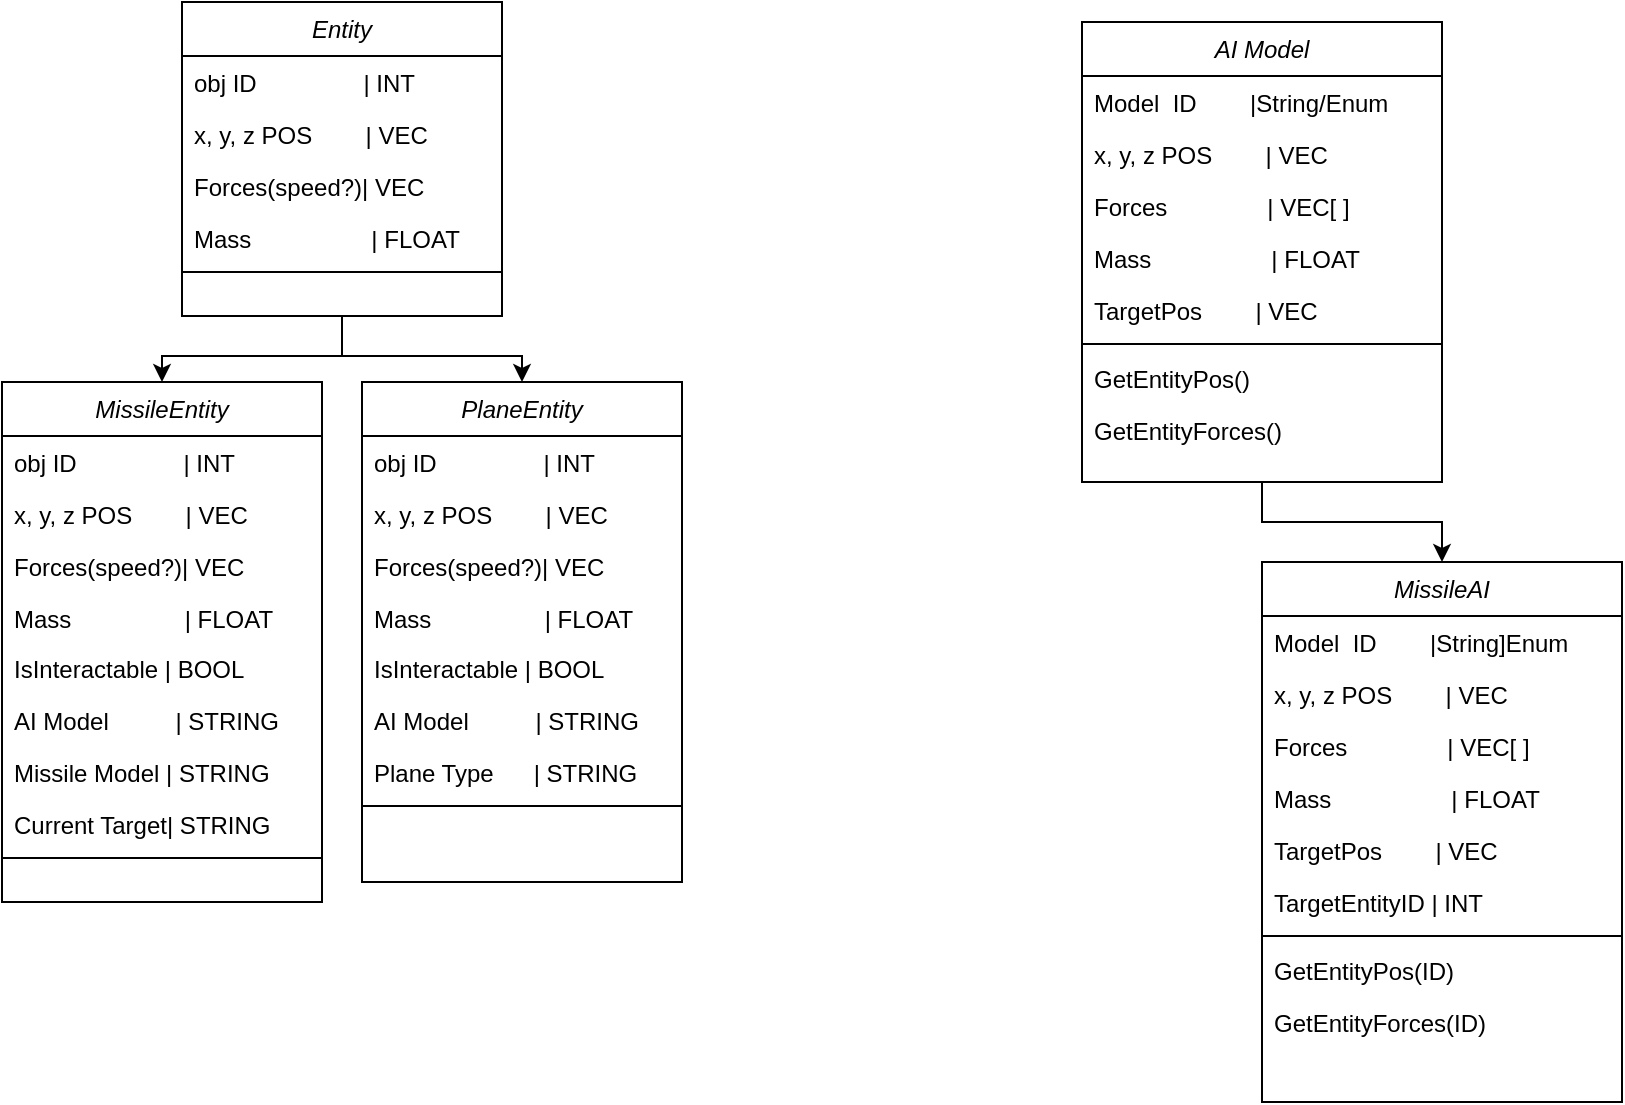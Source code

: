 <mxfile version="26.0.16">
  <diagram id="C5RBs43oDa-KdzZeNtuy" name="Page-1">
    <mxGraphModel dx="928" dy="856" grid="1" gridSize="10" guides="1" tooltips="1" connect="1" arrows="1" fold="1" page="1" pageScale="1" pageWidth="827" pageHeight="1169" math="0" shadow="0">
      <root>
        <mxCell id="WIyWlLk6GJQsqaUBKTNV-0" />
        <mxCell id="WIyWlLk6GJQsqaUBKTNV-1" parent="WIyWlLk6GJQsqaUBKTNV-0" />
        <mxCell id="bkSFHYhMIdfPR8Mfj6FK-20" style="edgeStyle=orthogonalEdgeStyle;rounded=0;orthogonalLoop=1;jettySize=auto;html=1;exitX=0.5;exitY=1;exitDx=0;exitDy=0;entryX=0.5;entryY=0;entryDx=0;entryDy=0;" parent="WIyWlLk6GJQsqaUBKTNV-1" source="zkfFHV4jXpPFQw0GAbJ--0" target="bkSFHYhMIdfPR8Mfj6FK-11" edge="1">
          <mxGeometry relative="1" as="geometry" />
        </mxCell>
        <mxCell id="bkSFHYhMIdfPR8Mfj6FK-30" style="edgeStyle=orthogonalEdgeStyle;rounded=0;orthogonalLoop=1;jettySize=auto;html=1;entryX=0.5;entryY=0;entryDx=0;entryDy=0;" parent="WIyWlLk6GJQsqaUBKTNV-1" source="zkfFHV4jXpPFQw0GAbJ--0" target="bkSFHYhMIdfPR8Mfj6FK-21" edge="1">
          <mxGeometry relative="1" as="geometry" />
        </mxCell>
        <mxCell id="zkfFHV4jXpPFQw0GAbJ--0" value="Entity&#xa;" style="swimlane;fontStyle=2;align=center;verticalAlign=top;childLayout=stackLayout;horizontal=1;startSize=27;horizontalStack=0;resizeParent=1;resizeLast=0;collapsible=1;marginBottom=0;rounded=0;shadow=0;strokeWidth=1;" parent="WIyWlLk6GJQsqaUBKTNV-1" vertex="1">
          <mxGeometry x="100" y="20" width="160" height="157" as="geometry">
            <mxRectangle x="210" y="133" width="160" height="26" as="alternateBounds" />
          </mxGeometry>
        </mxCell>
        <mxCell id="bkSFHYhMIdfPR8Mfj6FK-34" value="obj ID                | INT" style="text;align=left;verticalAlign=top;spacingLeft=4;spacingRight=4;overflow=hidden;rotatable=0;points=[[0,0.5],[1,0.5]];portConstraint=eastwest;rounded=0;shadow=0;html=0;" parent="zkfFHV4jXpPFQw0GAbJ--0" vertex="1">
          <mxGeometry y="27" width="160" height="26" as="geometry" />
        </mxCell>
        <mxCell id="bkSFHYhMIdfPR8Mfj6FK-17" value="x, y, z POS        | VEC" style="text;align=left;verticalAlign=top;spacingLeft=4;spacingRight=4;overflow=hidden;rotatable=0;points=[[0,0.5],[1,0.5]];portConstraint=eastwest;" parent="zkfFHV4jXpPFQw0GAbJ--0" vertex="1">
          <mxGeometry y="53" width="160" height="26" as="geometry" />
        </mxCell>
        <mxCell id="bkSFHYhMIdfPR8Mfj6FK-18" value="Forces(speed?)| VEC" style="text;align=left;verticalAlign=top;spacingLeft=4;spacingRight=4;overflow=hidden;rotatable=0;points=[[0,0.5],[1,0.5]];portConstraint=eastwest;rounded=0;shadow=0;html=0;" parent="zkfFHV4jXpPFQw0GAbJ--0" vertex="1">
          <mxGeometry y="79" width="160" height="26" as="geometry" />
        </mxCell>
        <mxCell id="zkfFHV4jXpPFQw0GAbJ--3" value="Mass                  | FLOAT&#xa;" style="text;align=left;verticalAlign=top;spacingLeft=4;spacingRight=4;overflow=hidden;rotatable=0;points=[[0,0.5],[1,0.5]];portConstraint=eastwest;rounded=0;shadow=0;html=0;" parent="zkfFHV4jXpPFQw0GAbJ--0" vertex="1">
          <mxGeometry y="105" width="160" height="26" as="geometry" />
        </mxCell>
        <mxCell id="bkSFHYhMIdfPR8Mfj6FK-37" value="" style="line;html=1;strokeWidth=1;align=left;verticalAlign=middle;spacingTop=-1;spacingLeft=3;spacingRight=3;rotatable=0;labelPosition=right;points=[];portConstraint=eastwest;" parent="zkfFHV4jXpPFQw0GAbJ--0" vertex="1">
          <mxGeometry y="131" width="160" height="8" as="geometry" />
        </mxCell>
        <mxCell id="bkSFHYhMIdfPR8Mfj6FK-11" value="PlaneEntity&#xa;" style="swimlane;fontStyle=2;align=center;verticalAlign=top;childLayout=stackLayout;horizontal=1;startSize=27;horizontalStack=0;resizeParent=1;resizeLast=0;collapsible=1;marginBottom=0;rounded=0;shadow=0;strokeWidth=1;" parent="WIyWlLk6GJQsqaUBKTNV-1" vertex="1">
          <mxGeometry x="190" y="210" width="160" height="250" as="geometry">
            <mxRectangle x="210" y="133" width="160" height="26" as="alternateBounds" />
          </mxGeometry>
        </mxCell>
        <mxCell id="bkSFHYhMIdfPR8Mfj6FK-35" value="obj ID                | INT" style="text;align=left;verticalAlign=top;spacingLeft=4;spacingRight=4;overflow=hidden;rotatable=0;points=[[0,0.5],[1,0.5]];portConstraint=eastwest;rounded=0;shadow=0;html=0;" parent="bkSFHYhMIdfPR8Mfj6FK-11" vertex="1">
          <mxGeometry y="27" width="160" height="26" as="geometry" />
        </mxCell>
        <mxCell id="bkSFHYhMIdfPR8Mfj6FK-12" value="x, y, z POS        | VEC" style="text;align=left;verticalAlign=top;spacingLeft=4;spacingRight=4;overflow=hidden;rotatable=0;points=[[0,0.5],[1,0.5]];portConstraint=eastwest;" parent="bkSFHYhMIdfPR8Mfj6FK-11" vertex="1">
          <mxGeometry y="53" width="160" height="26" as="geometry" />
        </mxCell>
        <mxCell id="bkSFHYhMIdfPR8Mfj6FK-13" value="Forces(speed?)| VEC" style="text;align=left;verticalAlign=top;spacingLeft=4;spacingRight=4;overflow=hidden;rotatable=0;points=[[0,0.5],[1,0.5]];portConstraint=eastwest;rounded=0;shadow=0;html=0;" parent="bkSFHYhMIdfPR8Mfj6FK-11" vertex="1">
          <mxGeometry y="79" width="160" height="26" as="geometry" />
        </mxCell>
        <mxCell id="bkSFHYhMIdfPR8Mfj6FK-14" value="Mass                 | FLOAT&#xa;" style="text;align=left;verticalAlign=top;spacingLeft=4;spacingRight=4;overflow=hidden;rotatable=0;points=[[0,0.5],[1,0.5]];portConstraint=eastwest;rounded=0;shadow=0;html=0;" parent="bkSFHYhMIdfPR8Mfj6FK-11" vertex="1">
          <mxGeometry y="105" width="160" height="25" as="geometry" />
        </mxCell>
        <mxCell id="bkSFHYhMIdfPR8Mfj6FK-15" value="IsInteractable | BOOL" style="text;align=left;verticalAlign=top;spacingLeft=4;spacingRight=4;overflow=hidden;rotatable=0;points=[[0,0.5],[1,0.5]];portConstraint=eastwest;rounded=0;shadow=0;html=0;" parent="bkSFHYhMIdfPR8Mfj6FK-11" vertex="1">
          <mxGeometry y="130" width="160" height="26" as="geometry" />
        </mxCell>
        <mxCell id="bkSFHYhMIdfPR8Mfj6FK-16" value="AI Model          | STRING" style="text;align=left;verticalAlign=top;spacingLeft=4;spacingRight=4;overflow=hidden;rotatable=0;points=[[0,0.5],[1,0.5]];portConstraint=eastwest;rounded=0;shadow=0;html=0;" parent="bkSFHYhMIdfPR8Mfj6FK-11" vertex="1">
          <mxGeometry y="156" width="160" height="26" as="geometry" />
        </mxCell>
        <mxCell id="bkSFHYhMIdfPR8Mfj6FK-27" value="Plane Type      | STRING" style="text;align=left;verticalAlign=top;spacingLeft=4;spacingRight=4;overflow=hidden;rotatable=0;points=[[0,0.5],[1,0.5]];portConstraint=eastwest;rounded=0;shadow=0;html=0;" parent="bkSFHYhMIdfPR8Mfj6FK-11" vertex="1">
          <mxGeometry y="182" width="160" height="26" as="geometry" />
        </mxCell>
        <mxCell id="zkfFHV4jXpPFQw0GAbJ--4" value="" style="line;html=1;strokeWidth=1;align=left;verticalAlign=middle;spacingTop=-1;spacingLeft=3;spacingRight=3;rotatable=0;labelPosition=right;points=[];portConstraint=eastwest;" parent="bkSFHYhMIdfPR8Mfj6FK-11" vertex="1">
          <mxGeometry y="208" width="160" height="8" as="geometry" />
        </mxCell>
        <mxCell id="bkSFHYhMIdfPR8Mfj6FK-21" value="MissileEntity&#xa;&#xa;" style="swimlane;fontStyle=2;align=center;verticalAlign=top;childLayout=stackLayout;horizontal=1;startSize=27;horizontalStack=0;resizeParent=1;resizeLast=0;collapsible=1;marginBottom=0;rounded=0;shadow=0;strokeWidth=1;" parent="WIyWlLk6GJQsqaUBKTNV-1" vertex="1">
          <mxGeometry x="10" y="210" width="160" height="260" as="geometry">
            <mxRectangle x="210" y="133" width="160" height="26" as="alternateBounds" />
          </mxGeometry>
        </mxCell>
        <mxCell id="bkSFHYhMIdfPR8Mfj6FK-36" value="obj ID                | INT" style="text;align=left;verticalAlign=top;spacingLeft=4;spacingRight=4;overflow=hidden;rotatable=0;points=[[0,0.5],[1,0.5]];portConstraint=eastwest;rounded=0;shadow=0;html=0;" parent="bkSFHYhMIdfPR8Mfj6FK-21" vertex="1">
          <mxGeometry y="27" width="160" height="26" as="geometry" />
        </mxCell>
        <mxCell id="bkSFHYhMIdfPR8Mfj6FK-22" value="x, y, z POS        | VEC" style="text;align=left;verticalAlign=top;spacingLeft=4;spacingRight=4;overflow=hidden;rotatable=0;points=[[0,0.5],[1,0.5]];portConstraint=eastwest;" parent="bkSFHYhMIdfPR8Mfj6FK-21" vertex="1">
          <mxGeometry y="53" width="160" height="26" as="geometry" />
        </mxCell>
        <mxCell id="bkSFHYhMIdfPR8Mfj6FK-23" value="Forces(speed?)| VEC" style="text;align=left;verticalAlign=top;spacingLeft=4;spacingRight=4;overflow=hidden;rotatable=0;points=[[0,0.5],[1,0.5]];portConstraint=eastwest;rounded=0;shadow=0;html=0;" parent="bkSFHYhMIdfPR8Mfj6FK-21" vertex="1">
          <mxGeometry y="79" width="160" height="26" as="geometry" />
        </mxCell>
        <mxCell id="bkSFHYhMIdfPR8Mfj6FK-24" value="Mass                 | FLOAT&#xa;" style="text;align=left;verticalAlign=top;spacingLeft=4;spacingRight=4;overflow=hidden;rotatable=0;points=[[0,0.5],[1,0.5]];portConstraint=eastwest;rounded=0;shadow=0;html=0;" parent="bkSFHYhMIdfPR8Mfj6FK-21" vertex="1">
          <mxGeometry y="105" width="160" height="25" as="geometry" />
        </mxCell>
        <mxCell id="bkSFHYhMIdfPR8Mfj6FK-25" value="IsInteractable | BOOL" style="text;align=left;verticalAlign=top;spacingLeft=4;spacingRight=4;overflow=hidden;rotatable=0;points=[[0,0.5],[1,0.5]];portConstraint=eastwest;rounded=0;shadow=0;html=0;" parent="bkSFHYhMIdfPR8Mfj6FK-21" vertex="1">
          <mxGeometry y="130" width="160" height="26" as="geometry" />
        </mxCell>
        <mxCell id="bkSFHYhMIdfPR8Mfj6FK-26" value="AI Model          | STRING" style="text;align=left;verticalAlign=top;spacingLeft=4;spacingRight=4;overflow=hidden;rotatable=0;points=[[0,0.5],[1,0.5]];portConstraint=eastwest;rounded=0;shadow=0;html=0;" parent="bkSFHYhMIdfPR8Mfj6FK-21" vertex="1">
          <mxGeometry y="156" width="160" height="26" as="geometry" />
        </mxCell>
        <mxCell id="bkSFHYhMIdfPR8Mfj6FK-32" value="Missile Model | STRING" style="text;align=left;verticalAlign=top;spacingLeft=4;spacingRight=4;overflow=hidden;rotatable=0;points=[[0,0.5],[1,0.5]];portConstraint=eastwest;rounded=0;shadow=0;html=0;" parent="bkSFHYhMIdfPR8Mfj6FK-21" vertex="1">
          <mxGeometry y="182" width="160" height="26" as="geometry" />
        </mxCell>
        <mxCell id="bkSFHYhMIdfPR8Mfj6FK-33" value="Current Target| STRING&#xa;" style="text;align=left;verticalAlign=top;spacingLeft=4;spacingRight=4;overflow=hidden;rotatable=0;points=[[0,0.5],[1,0.5]];portConstraint=eastwest;rounded=0;shadow=0;html=0;" parent="bkSFHYhMIdfPR8Mfj6FK-21" vertex="1">
          <mxGeometry y="208" width="160" height="26" as="geometry" />
        </mxCell>
        <mxCell id="bkSFHYhMIdfPR8Mfj6FK-31" value="" style="line;html=1;strokeWidth=1;align=left;verticalAlign=middle;spacingTop=-1;spacingLeft=3;spacingRight=3;rotatable=0;labelPosition=right;points=[];portConstraint=eastwest;" parent="bkSFHYhMIdfPR8Mfj6FK-21" vertex="1">
          <mxGeometry y="234" width="160" height="8" as="geometry" />
        </mxCell>
        <mxCell id="bkSFHYhMIdfPR8Mfj6FK-38" value="AI Model" style="swimlane;fontStyle=2;align=center;verticalAlign=top;childLayout=stackLayout;horizontal=1;startSize=27;horizontalStack=0;resizeParent=1;resizeLast=0;collapsible=1;marginBottom=0;rounded=0;shadow=0;strokeWidth=1;" parent="WIyWlLk6GJQsqaUBKTNV-1" vertex="1">
          <mxGeometry x="550" y="30" width="180" height="230" as="geometry">
            <mxRectangle x="210" y="133" width="160" height="26" as="alternateBounds" />
          </mxGeometry>
        </mxCell>
        <mxCell id="bkSFHYhMIdfPR8Mfj6FK-39" value="Model  ID        |String/Enum" style="text;align=left;verticalAlign=top;spacingLeft=4;spacingRight=4;overflow=hidden;rotatable=0;points=[[0,0.5],[1,0.5]];portConstraint=eastwest;rounded=0;shadow=0;html=0;" parent="bkSFHYhMIdfPR8Mfj6FK-38" vertex="1">
          <mxGeometry y="27" width="180" height="26" as="geometry" />
        </mxCell>
        <mxCell id="bkSFHYhMIdfPR8Mfj6FK-40" value="x, y, z POS        | VEC" style="text;align=left;verticalAlign=top;spacingLeft=4;spacingRight=4;overflow=hidden;rotatable=0;points=[[0,0.5],[1,0.5]];portConstraint=eastwest;" parent="bkSFHYhMIdfPR8Mfj6FK-38" vertex="1">
          <mxGeometry y="53" width="180" height="26" as="geometry" />
        </mxCell>
        <mxCell id="bkSFHYhMIdfPR8Mfj6FK-41" value="Forces               | VEC[ ]" style="text;align=left;verticalAlign=top;spacingLeft=4;spacingRight=4;overflow=hidden;rotatable=0;points=[[0,0.5],[1,0.5]];portConstraint=eastwest;rounded=0;shadow=0;html=0;" parent="bkSFHYhMIdfPR8Mfj6FK-38" vertex="1">
          <mxGeometry y="79" width="180" height="26" as="geometry" />
        </mxCell>
        <mxCell id="bkSFHYhMIdfPR8Mfj6FK-42" value="Mass                  | FLOAT&#xa;" style="text;align=left;verticalAlign=top;spacingLeft=4;spacingRight=4;overflow=hidden;rotatable=0;points=[[0,0.5],[1,0.5]];portConstraint=eastwest;rounded=0;shadow=0;html=0;" parent="bkSFHYhMIdfPR8Mfj6FK-38" vertex="1">
          <mxGeometry y="105" width="180" height="26" as="geometry" />
        </mxCell>
        <mxCell id="bkSFHYhMIdfPR8Mfj6FK-46" value="TargetPos        | VEC" style="text;align=left;verticalAlign=top;spacingLeft=4;spacingRight=4;overflow=hidden;rotatable=0;points=[[0,0.5],[1,0.5]];portConstraint=eastwest;rounded=0;shadow=0;html=0;" parent="bkSFHYhMIdfPR8Mfj6FK-38" vertex="1">
          <mxGeometry y="131" width="180" height="26" as="geometry" />
        </mxCell>
        <mxCell id="bkSFHYhMIdfPR8Mfj6FK-43" value="" style="line;html=1;strokeWidth=1;align=left;verticalAlign=middle;spacingTop=-1;spacingLeft=3;spacingRight=3;rotatable=0;labelPosition=right;points=[];portConstraint=eastwest;" parent="bkSFHYhMIdfPR8Mfj6FK-38" vertex="1">
          <mxGeometry y="157" width="180" height="8" as="geometry" />
        </mxCell>
        <mxCell id="bkSFHYhMIdfPR8Mfj6FK-44" value="GetEntityPos()" style="text;align=left;verticalAlign=top;spacingLeft=4;spacingRight=4;overflow=hidden;rotatable=0;points=[[0,0.5],[1,0.5]];portConstraint=eastwest;rounded=0;shadow=0;html=0;" parent="bkSFHYhMIdfPR8Mfj6FK-38" vertex="1">
          <mxGeometry y="165" width="180" height="26" as="geometry" />
        </mxCell>
        <mxCell id="bkSFHYhMIdfPR8Mfj6FK-45" value="GetEntityForces()" style="text;align=left;verticalAlign=top;spacingLeft=4;spacingRight=4;overflow=hidden;rotatable=0;points=[[0,0.5],[1,0.5]];portConstraint=eastwest;rounded=0;shadow=0;html=0;" parent="bkSFHYhMIdfPR8Mfj6FK-38" vertex="1">
          <mxGeometry y="191" width="180" height="26" as="geometry" />
        </mxCell>
        <mxCell id="bkSFHYhMIdfPR8Mfj6FK-48" value="MissileAI" style="swimlane;fontStyle=2;align=center;verticalAlign=top;childLayout=stackLayout;horizontal=1;startSize=27;horizontalStack=0;resizeParent=1;resizeLast=0;collapsible=1;marginBottom=0;rounded=0;shadow=0;strokeWidth=1;" parent="WIyWlLk6GJQsqaUBKTNV-1" vertex="1">
          <mxGeometry x="640" y="300" width="180" height="270" as="geometry">
            <mxRectangle x="210" y="133" width="160" height="26" as="alternateBounds" />
          </mxGeometry>
        </mxCell>
        <mxCell id="bkSFHYhMIdfPR8Mfj6FK-49" value="Model  ID        |String]Enum" style="text;align=left;verticalAlign=top;spacingLeft=4;spacingRight=4;overflow=hidden;rotatable=0;points=[[0,0.5],[1,0.5]];portConstraint=eastwest;rounded=0;shadow=0;html=0;" parent="bkSFHYhMIdfPR8Mfj6FK-48" vertex="1">
          <mxGeometry y="27" width="180" height="26" as="geometry" />
        </mxCell>
        <mxCell id="bkSFHYhMIdfPR8Mfj6FK-50" value="x, y, z POS        | VEC" style="text;align=left;verticalAlign=top;spacingLeft=4;spacingRight=4;overflow=hidden;rotatable=0;points=[[0,0.5],[1,0.5]];portConstraint=eastwest;" parent="bkSFHYhMIdfPR8Mfj6FK-48" vertex="1">
          <mxGeometry y="53" width="180" height="26" as="geometry" />
        </mxCell>
        <mxCell id="bkSFHYhMIdfPR8Mfj6FK-51" value="Forces               | VEC[ ]" style="text;align=left;verticalAlign=top;spacingLeft=4;spacingRight=4;overflow=hidden;rotatable=0;points=[[0,0.5],[1,0.5]];portConstraint=eastwest;rounded=0;shadow=0;html=0;" parent="bkSFHYhMIdfPR8Mfj6FK-48" vertex="1">
          <mxGeometry y="79" width="180" height="26" as="geometry" />
        </mxCell>
        <mxCell id="bkSFHYhMIdfPR8Mfj6FK-52" value="Mass                  | FLOAT&#xa;" style="text;align=left;verticalAlign=top;spacingLeft=4;spacingRight=4;overflow=hidden;rotatable=0;points=[[0,0.5],[1,0.5]];portConstraint=eastwest;rounded=0;shadow=0;html=0;" parent="bkSFHYhMIdfPR8Mfj6FK-48" vertex="1">
          <mxGeometry y="105" width="180" height="26" as="geometry" />
        </mxCell>
        <mxCell id="bkSFHYhMIdfPR8Mfj6FK-53" value="TargetPos        | VEC" style="text;align=left;verticalAlign=top;spacingLeft=4;spacingRight=4;overflow=hidden;rotatable=0;points=[[0,0.5],[1,0.5]];portConstraint=eastwest;rounded=0;shadow=0;html=0;" parent="bkSFHYhMIdfPR8Mfj6FK-48" vertex="1">
          <mxGeometry y="131" width="180" height="26" as="geometry" />
        </mxCell>
        <mxCell id="bkSFHYhMIdfPR8Mfj6FK-57" value="TargetEntityID | INT" style="text;align=left;verticalAlign=top;spacingLeft=4;spacingRight=4;overflow=hidden;rotatable=0;points=[[0,0.5],[1,0.5]];portConstraint=eastwest;rounded=0;shadow=0;html=0;" parent="bkSFHYhMIdfPR8Mfj6FK-48" vertex="1">
          <mxGeometry y="157" width="180" height="26" as="geometry" />
        </mxCell>
        <mxCell id="bkSFHYhMIdfPR8Mfj6FK-54" value="" style="line;html=1;strokeWidth=1;align=left;verticalAlign=middle;spacingTop=-1;spacingLeft=3;spacingRight=3;rotatable=0;labelPosition=right;points=[];portConstraint=eastwest;" parent="bkSFHYhMIdfPR8Mfj6FK-48" vertex="1">
          <mxGeometry y="183" width="180" height="8" as="geometry" />
        </mxCell>
        <mxCell id="bkSFHYhMIdfPR8Mfj6FK-55" value="GetEntityPos(ID)" style="text;align=left;verticalAlign=top;spacingLeft=4;spacingRight=4;overflow=hidden;rotatable=0;points=[[0,0.5],[1,0.5]];portConstraint=eastwest;rounded=0;shadow=0;html=0;" parent="bkSFHYhMIdfPR8Mfj6FK-48" vertex="1">
          <mxGeometry y="191" width="180" height="26" as="geometry" />
        </mxCell>
        <mxCell id="bkSFHYhMIdfPR8Mfj6FK-56" value="GetEntityForces(ID)" style="text;align=left;verticalAlign=top;spacingLeft=4;spacingRight=4;overflow=hidden;rotatable=0;points=[[0,0.5],[1,0.5]];portConstraint=eastwest;rounded=0;shadow=0;html=0;" parent="bkSFHYhMIdfPR8Mfj6FK-48" vertex="1">
          <mxGeometry y="217" width="180" height="26" as="geometry" />
        </mxCell>
        <mxCell id="bkSFHYhMIdfPR8Mfj6FK-58" style="edgeStyle=orthogonalEdgeStyle;rounded=0;orthogonalLoop=1;jettySize=auto;html=1;entryX=0.5;entryY=0;entryDx=0;entryDy=0;" parent="WIyWlLk6GJQsqaUBKTNV-1" source="bkSFHYhMIdfPR8Mfj6FK-38" target="bkSFHYhMIdfPR8Mfj6FK-48" edge="1">
          <mxGeometry relative="1" as="geometry" />
        </mxCell>
      </root>
    </mxGraphModel>
  </diagram>
</mxfile>
